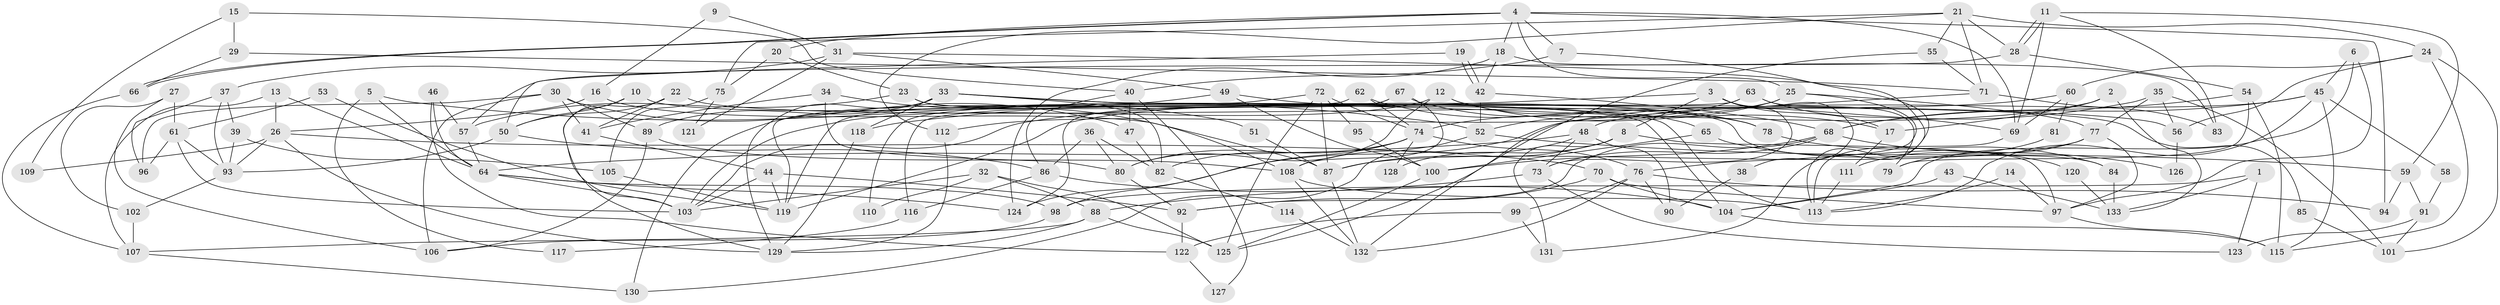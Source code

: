 // coarse degree distribution, {5: 0.16091954022988506, 6: 0.19540229885057472, 7: 0.09195402298850575, 9: 0.022988505747126436, 3: 0.21839080459770116, 2: 0.11494252873563218, 4: 0.11494252873563218, 8: 0.04597701149425287, 10: 0.022988505747126436, 13: 0.011494252873563218}
// Generated by graph-tools (version 1.1) at 2025/52/02/27/25 19:52:03]
// undirected, 133 vertices, 266 edges
graph export_dot {
graph [start="1"]
  node [color=gray90,style=filled];
  1;
  2;
  3;
  4;
  5;
  6;
  7;
  8;
  9;
  10;
  11;
  12;
  13;
  14;
  15;
  16;
  17;
  18;
  19;
  20;
  21;
  22;
  23;
  24;
  25;
  26;
  27;
  28;
  29;
  30;
  31;
  32;
  33;
  34;
  35;
  36;
  37;
  38;
  39;
  40;
  41;
  42;
  43;
  44;
  45;
  46;
  47;
  48;
  49;
  50;
  51;
  52;
  53;
  54;
  55;
  56;
  57;
  58;
  59;
  60;
  61;
  62;
  63;
  64;
  65;
  66;
  67;
  68;
  69;
  70;
  71;
  72;
  73;
  74;
  75;
  76;
  77;
  78;
  79;
  80;
  81;
  82;
  83;
  84;
  85;
  86;
  87;
  88;
  89;
  90;
  91;
  92;
  93;
  94;
  95;
  96;
  97;
  98;
  99;
  100;
  101;
  102;
  103;
  104;
  105;
  106;
  107;
  108;
  109;
  110;
  111;
  112;
  113;
  114;
  115;
  116;
  117;
  118;
  119;
  120;
  121;
  122;
  123;
  124;
  125;
  126;
  127;
  128;
  129;
  130;
  131;
  132;
  133;
  1 -- 133;
  1 -- 98;
  1 -- 123;
  2 -- 119;
  2 -- 17;
  2 -- 133;
  3 -- 73;
  3 -- 8;
  3 -- 17;
  3 -- 38;
  3 -- 118;
  4 -- 66;
  4 -- 66;
  4 -- 18;
  4 -- 7;
  4 -- 20;
  4 -- 25;
  4 -- 69;
  4 -- 94;
  5 -- 52;
  5 -- 64;
  5 -- 117;
  6 -- 97;
  6 -- 45;
  6 -- 104;
  7 -- 40;
  7 -- 131;
  8 -- 97;
  8 -- 87;
  8 -- 128;
  8 -- 131;
  9 -- 16;
  9 -- 31;
  10 -- 103;
  10 -- 50;
  10 -- 84;
  11 -- 69;
  11 -- 28;
  11 -- 28;
  11 -- 59;
  11 -- 83;
  12 -- 103;
  12 -- 80;
  12 -- 17;
  12 -- 65;
  13 -- 64;
  13 -- 26;
  13 -- 107;
  14 -- 113;
  14 -- 97;
  15 -- 29;
  15 -- 40;
  15 -- 109;
  16 -- 26;
  16 -- 87;
  17 -- 111;
  18 -- 83;
  18 -- 42;
  18 -- 124;
  19 -- 50;
  19 -- 42;
  19 -- 42;
  20 -- 23;
  20 -- 75;
  21 -- 28;
  21 -- 112;
  21 -- 24;
  21 -- 55;
  21 -- 71;
  21 -- 75;
  22 -- 129;
  22 -- 41;
  22 -- 50;
  22 -- 85;
  23 -- 104;
  23 -- 57;
  23 -- 82;
  24 -- 115;
  24 -- 56;
  24 -- 60;
  24 -- 101;
  25 -- 77;
  25 -- 52;
  25 -- 76;
  25 -- 112;
  26 -- 129;
  26 -- 93;
  26 -- 70;
  26 -- 109;
  27 -- 102;
  27 -- 106;
  27 -- 61;
  28 -- 54;
  28 -- 57;
  29 -- 66;
  29 -- 71;
  30 -- 41;
  30 -- 89;
  30 -- 47;
  30 -- 96;
  30 -- 106;
  31 -- 113;
  31 -- 37;
  31 -- 49;
  31 -- 121;
  32 -- 103;
  32 -- 88;
  32 -- 110;
  32 -- 125;
  33 -- 56;
  33 -- 89;
  33 -- 51;
  33 -- 113;
  33 -- 118;
  33 -- 129;
  34 -- 108;
  34 -- 80;
  34 -- 41;
  35 -- 124;
  35 -- 77;
  35 -- 56;
  35 -- 101;
  36 -- 82;
  36 -- 80;
  36 -- 86;
  37 -- 93;
  37 -- 96;
  37 -- 39;
  38 -- 90;
  39 -- 93;
  39 -- 105;
  40 -- 47;
  40 -- 86;
  40 -- 127;
  41 -- 44;
  42 -- 68;
  42 -- 52;
  43 -- 133;
  43 -- 104;
  44 -- 119;
  44 -- 92;
  44 -- 103;
  45 -- 68;
  45 -- 113;
  45 -- 48;
  45 -- 58;
  45 -- 115;
  46 -- 57;
  46 -- 122;
  46 -- 64;
  47 -- 82;
  48 -- 108;
  48 -- 64;
  48 -- 73;
  48 -- 90;
  49 -- 130;
  49 -- 78;
  49 -- 100;
  50 -- 86;
  50 -- 93;
  51 -- 87;
  52 -- 59;
  52 -- 130;
  53 -- 61;
  53 -- 119;
  54 -- 115;
  54 -- 68;
  54 -- 79;
  55 -- 71;
  55 -- 132;
  56 -- 126;
  57 -- 64;
  58 -- 91;
  59 -- 91;
  59 -- 94;
  60 -- 103;
  60 -- 69;
  60 -- 81;
  61 -- 103;
  61 -- 93;
  61 -- 96;
  62 -- 78;
  62 -- 119;
  62 -- 74;
  63 -- 74;
  63 -- 69;
  63 -- 79;
  63 -- 116;
  64 -- 98;
  64 -- 103;
  64 -- 124;
  65 -- 100;
  65 -- 120;
  66 -- 107;
  67 -- 124;
  67 -- 108;
  67 -- 78;
  67 -- 119;
  68 -- 73;
  68 -- 100;
  68 -- 92;
  68 -- 126;
  69 -- 113;
  70 -- 97;
  70 -- 92;
  70 -- 104;
  71 -- 125;
  71 -- 83;
  72 -- 125;
  72 -- 74;
  72 -- 87;
  72 -- 95;
  72 -- 110;
  73 -- 123;
  73 -- 88;
  74 -- 76;
  74 -- 80;
  74 -- 82;
  74 -- 98;
  74 -- 128;
  75 -- 105;
  75 -- 121;
  76 -- 94;
  76 -- 90;
  76 -- 99;
  76 -- 132;
  77 -- 87;
  77 -- 79;
  77 -- 97;
  78 -- 84;
  80 -- 92;
  81 -- 111;
  82 -- 114;
  84 -- 133;
  85 -- 101;
  86 -- 104;
  86 -- 116;
  87 -- 132;
  88 -- 129;
  88 -- 107;
  88 -- 125;
  89 -- 108;
  89 -- 106;
  91 -- 101;
  91 -- 123;
  92 -- 122;
  93 -- 102;
  95 -- 100;
  97 -- 115;
  98 -- 106;
  99 -- 131;
  99 -- 122;
  100 -- 125;
  102 -- 107;
  104 -- 115;
  105 -- 119;
  107 -- 130;
  108 -- 113;
  108 -- 132;
  111 -- 113;
  112 -- 129;
  114 -- 132;
  116 -- 117;
  118 -- 129;
  120 -- 133;
  122 -- 127;
}
